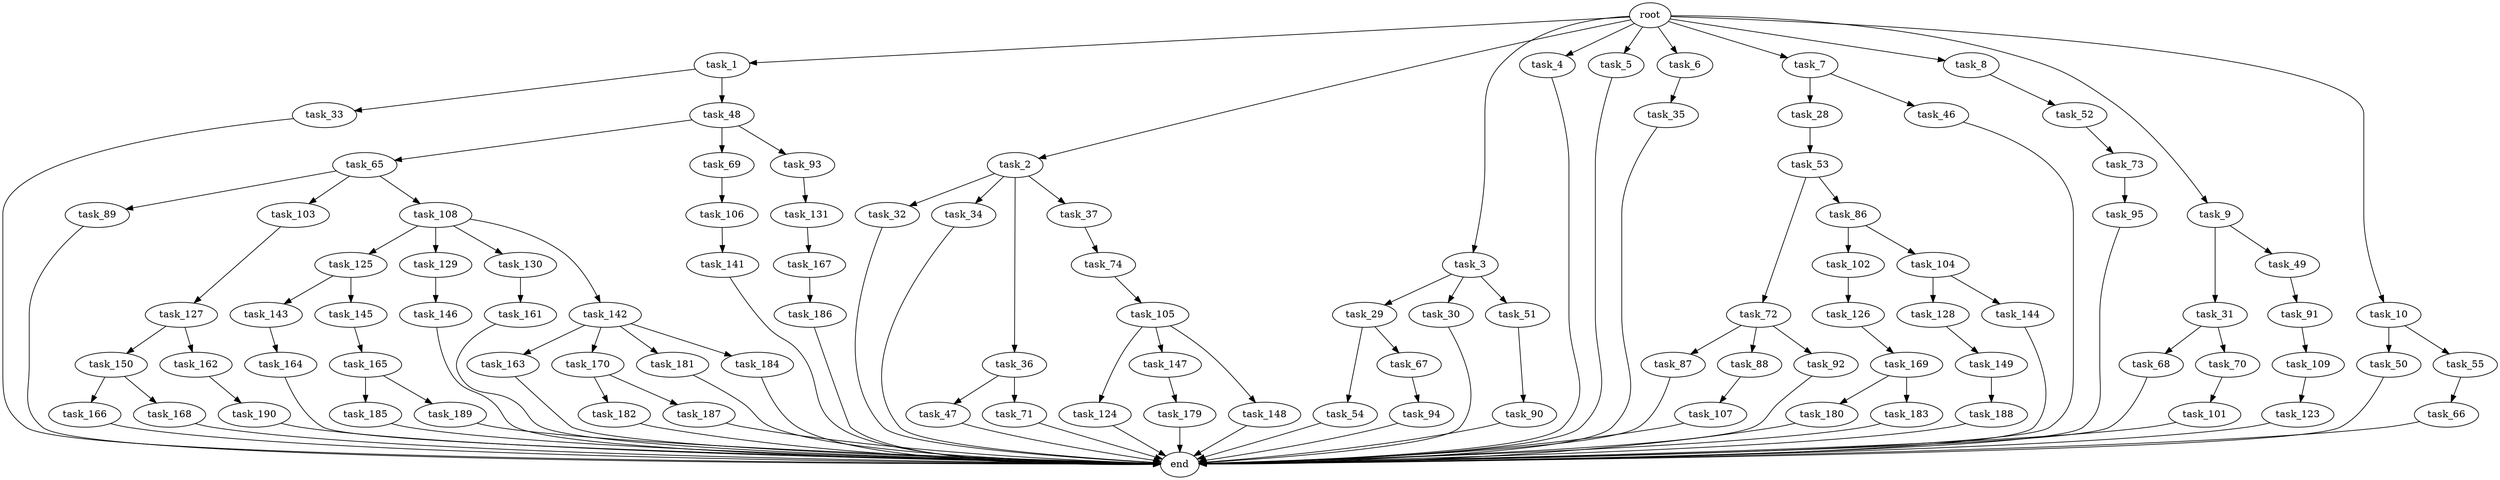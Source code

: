 digraph G {
  root [size="0.000000"];
  task_1 [size="2.048000"];
  task_2 [size="2.048000"];
  task_3 [size="2.048000"];
  task_4 [size="2.048000"];
  task_5 [size="2.048000"];
  task_6 [size="2.048000"];
  task_7 [size="2.048000"];
  task_8 [size="2.048000"];
  task_9 [size="2.048000"];
  task_10 [size="2.048000"];
  task_28 [size="154618822.656000"];
  task_29 [size="1717986918.400000"];
  task_30 [size="1717986918.400000"];
  task_31 [size="618475290.624000"];
  task_32 [size="618475290.624000"];
  task_33 [size="68719476.736000"];
  task_34 [size="618475290.624000"];
  task_35 [size="429496729.600000"];
  task_36 [size="618475290.624000"];
  task_37 [size="618475290.624000"];
  task_46 [size="154618822.656000"];
  task_47 [size="1391569403.904000"];
  task_48 [size="68719476.736000"];
  task_49 [size="618475290.624000"];
  task_50 [size="1391569403.904000"];
  task_51 [size="1717986918.400000"];
  task_52 [size="429496729.600000"];
  task_53 [size="68719476.736000"];
  task_54 [size="154618822.656000"];
  task_55 [size="1391569403.904000"];
  task_65 [size="68719476.736000"];
  task_66 [size="1717986918.400000"];
  task_67 [size="154618822.656000"];
  task_68 [size="274877906.944000"];
  task_69 [size="68719476.736000"];
  task_70 [size="274877906.944000"];
  task_71 [size="1391569403.904000"];
  task_72 [size="841813590.016000"];
  task_73 [size="841813590.016000"];
  task_74 [size="1717986918.400000"];
  task_86 [size="841813590.016000"];
  task_87 [size="68719476.736000"];
  task_88 [size="68719476.736000"];
  task_89 [size="274877906.944000"];
  task_90 [size="841813590.016000"];
  task_91 [size="841813590.016000"];
  task_92 [size="68719476.736000"];
  task_93 [size="68719476.736000"];
  task_94 [size="618475290.624000"];
  task_95 [size="429496729.600000"];
  task_101 [size="274877906.944000"];
  task_102 [size="154618822.656000"];
  task_103 [size="274877906.944000"];
  task_104 [size="154618822.656000"];
  task_105 [size="429496729.600000"];
  task_106 [size="1717986918.400000"];
  task_107 [size="274877906.944000"];
  task_108 [size="274877906.944000"];
  task_109 [size="1717986918.400000"];
  task_123 [size="68719476.736000"];
  task_124 [size="429496729.600000"];
  task_125 [size="1099511627.776000"];
  task_126 [size="618475290.624000"];
  task_127 [size="154618822.656000"];
  task_128 [size="841813590.016000"];
  task_129 [size="1099511627.776000"];
  task_130 [size="1099511627.776000"];
  task_131 [size="1099511627.776000"];
  task_141 [size="429496729.600000"];
  task_142 [size="1099511627.776000"];
  task_143 [size="1099511627.776000"];
  task_144 [size="841813590.016000"];
  task_145 [size="1099511627.776000"];
  task_146 [size="841813590.016000"];
  task_147 [size="429496729.600000"];
  task_148 [size="429496729.600000"];
  task_149 [size="68719476.736000"];
  task_150 [size="1391569403.904000"];
  task_161 [size="618475290.624000"];
  task_162 [size="1391569403.904000"];
  task_163 [size="1391569403.904000"];
  task_164 [size="154618822.656000"];
  task_165 [size="154618822.656000"];
  task_166 [size="618475290.624000"];
  task_167 [size="274877906.944000"];
  task_168 [size="618475290.624000"];
  task_169 [size="618475290.624000"];
  task_170 [size="1391569403.904000"];
  task_179 [size="1717986918.400000"];
  task_180 [size="841813590.016000"];
  task_181 [size="1391569403.904000"];
  task_182 [size="154618822.656000"];
  task_183 [size="841813590.016000"];
  task_184 [size="1391569403.904000"];
  task_185 [size="154618822.656000"];
  task_186 [size="1099511627.776000"];
  task_187 [size="154618822.656000"];
  task_188 [size="1391569403.904000"];
  task_189 [size="154618822.656000"];
  task_190 [size="1391569403.904000"];
  end [size="0.000000"];

  root -> task_1 [size="1.000000"];
  root -> task_2 [size="1.000000"];
  root -> task_3 [size="1.000000"];
  root -> task_4 [size="1.000000"];
  root -> task_5 [size="1.000000"];
  root -> task_6 [size="1.000000"];
  root -> task_7 [size="1.000000"];
  root -> task_8 [size="1.000000"];
  root -> task_9 [size="1.000000"];
  root -> task_10 [size="1.000000"];
  task_1 -> task_33 [size="33554432.000000"];
  task_1 -> task_48 [size="33554432.000000"];
  task_2 -> task_32 [size="301989888.000000"];
  task_2 -> task_34 [size="301989888.000000"];
  task_2 -> task_36 [size="301989888.000000"];
  task_2 -> task_37 [size="301989888.000000"];
  task_3 -> task_29 [size="838860800.000000"];
  task_3 -> task_30 [size="838860800.000000"];
  task_3 -> task_51 [size="838860800.000000"];
  task_4 -> end [size="1.000000"];
  task_5 -> end [size="1.000000"];
  task_6 -> task_35 [size="209715200.000000"];
  task_7 -> task_28 [size="75497472.000000"];
  task_7 -> task_46 [size="75497472.000000"];
  task_8 -> task_52 [size="209715200.000000"];
  task_9 -> task_31 [size="301989888.000000"];
  task_9 -> task_49 [size="301989888.000000"];
  task_10 -> task_50 [size="679477248.000000"];
  task_10 -> task_55 [size="679477248.000000"];
  task_28 -> task_53 [size="33554432.000000"];
  task_29 -> task_54 [size="75497472.000000"];
  task_29 -> task_67 [size="75497472.000000"];
  task_30 -> end [size="1.000000"];
  task_31 -> task_68 [size="134217728.000000"];
  task_31 -> task_70 [size="134217728.000000"];
  task_32 -> end [size="1.000000"];
  task_33 -> end [size="1.000000"];
  task_34 -> end [size="1.000000"];
  task_35 -> end [size="1.000000"];
  task_36 -> task_47 [size="679477248.000000"];
  task_36 -> task_71 [size="679477248.000000"];
  task_37 -> task_74 [size="838860800.000000"];
  task_46 -> end [size="1.000000"];
  task_47 -> end [size="1.000000"];
  task_48 -> task_65 [size="33554432.000000"];
  task_48 -> task_69 [size="33554432.000000"];
  task_48 -> task_93 [size="33554432.000000"];
  task_49 -> task_91 [size="411041792.000000"];
  task_50 -> end [size="1.000000"];
  task_51 -> task_90 [size="411041792.000000"];
  task_52 -> task_73 [size="411041792.000000"];
  task_53 -> task_72 [size="411041792.000000"];
  task_53 -> task_86 [size="411041792.000000"];
  task_54 -> end [size="1.000000"];
  task_55 -> task_66 [size="838860800.000000"];
  task_65 -> task_89 [size="134217728.000000"];
  task_65 -> task_103 [size="134217728.000000"];
  task_65 -> task_108 [size="134217728.000000"];
  task_66 -> end [size="1.000000"];
  task_67 -> task_94 [size="301989888.000000"];
  task_68 -> end [size="1.000000"];
  task_69 -> task_106 [size="838860800.000000"];
  task_70 -> task_101 [size="134217728.000000"];
  task_71 -> end [size="1.000000"];
  task_72 -> task_87 [size="33554432.000000"];
  task_72 -> task_88 [size="33554432.000000"];
  task_72 -> task_92 [size="33554432.000000"];
  task_73 -> task_95 [size="209715200.000000"];
  task_74 -> task_105 [size="209715200.000000"];
  task_86 -> task_102 [size="75497472.000000"];
  task_86 -> task_104 [size="75497472.000000"];
  task_87 -> end [size="1.000000"];
  task_88 -> task_107 [size="134217728.000000"];
  task_89 -> end [size="1.000000"];
  task_90 -> end [size="1.000000"];
  task_91 -> task_109 [size="838860800.000000"];
  task_92 -> end [size="1.000000"];
  task_93 -> task_131 [size="536870912.000000"];
  task_94 -> end [size="1.000000"];
  task_95 -> end [size="1.000000"];
  task_101 -> end [size="1.000000"];
  task_102 -> task_126 [size="301989888.000000"];
  task_103 -> task_127 [size="75497472.000000"];
  task_104 -> task_128 [size="411041792.000000"];
  task_104 -> task_144 [size="411041792.000000"];
  task_105 -> task_124 [size="209715200.000000"];
  task_105 -> task_147 [size="209715200.000000"];
  task_105 -> task_148 [size="209715200.000000"];
  task_106 -> task_141 [size="209715200.000000"];
  task_107 -> end [size="1.000000"];
  task_108 -> task_125 [size="536870912.000000"];
  task_108 -> task_129 [size="536870912.000000"];
  task_108 -> task_130 [size="536870912.000000"];
  task_108 -> task_142 [size="536870912.000000"];
  task_109 -> task_123 [size="33554432.000000"];
  task_123 -> end [size="1.000000"];
  task_124 -> end [size="1.000000"];
  task_125 -> task_143 [size="536870912.000000"];
  task_125 -> task_145 [size="536870912.000000"];
  task_126 -> task_169 [size="301989888.000000"];
  task_127 -> task_150 [size="679477248.000000"];
  task_127 -> task_162 [size="679477248.000000"];
  task_128 -> task_149 [size="33554432.000000"];
  task_129 -> task_146 [size="411041792.000000"];
  task_130 -> task_161 [size="301989888.000000"];
  task_131 -> task_167 [size="134217728.000000"];
  task_141 -> end [size="1.000000"];
  task_142 -> task_163 [size="679477248.000000"];
  task_142 -> task_170 [size="679477248.000000"];
  task_142 -> task_181 [size="679477248.000000"];
  task_142 -> task_184 [size="679477248.000000"];
  task_143 -> task_164 [size="75497472.000000"];
  task_144 -> end [size="1.000000"];
  task_145 -> task_165 [size="75497472.000000"];
  task_146 -> end [size="1.000000"];
  task_147 -> task_179 [size="838860800.000000"];
  task_148 -> end [size="1.000000"];
  task_149 -> task_188 [size="679477248.000000"];
  task_150 -> task_166 [size="301989888.000000"];
  task_150 -> task_168 [size="301989888.000000"];
  task_161 -> end [size="1.000000"];
  task_162 -> task_190 [size="679477248.000000"];
  task_163 -> end [size="1.000000"];
  task_164 -> end [size="1.000000"];
  task_165 -> task_185 [size="75497472.000000"];
  task_165 -> task_189 [size="75497472.000000"];
  task_166 -> end [size="1.000000"];
  task_167 -> task_186 [size="536870912.000000"];
  task_168 -> end [size="1.000000"];
  task_169 -> task_180 [size="411041792.000000"];
  task_169 -> task_183 [size="411041792.000000"];
  task_170 -> task_182 [size="75497472.000000"];
  task_170 -> task_187 [size="75497472.000000"];
  task_179 -> end [size="1.000000"];
  task_180 -> end [size="1.000000"];
  task_181 -> end [size="1.000000"];
  task_182 -> end [size="1.000000"];
  task_183 -> end [size="1.000000"];
  task_184 -> end [size="1.000000"];
  task_185 -> end [size="1.000000"];
  task_186 -> end [size="1.000000"];
  task_187 -> end [size="1.000000"];
  task_188 -> end [size="1.000000"];
  task_189 -> end [size="1.000000"];
  task_190 -> end [size="1.000000"];
}
